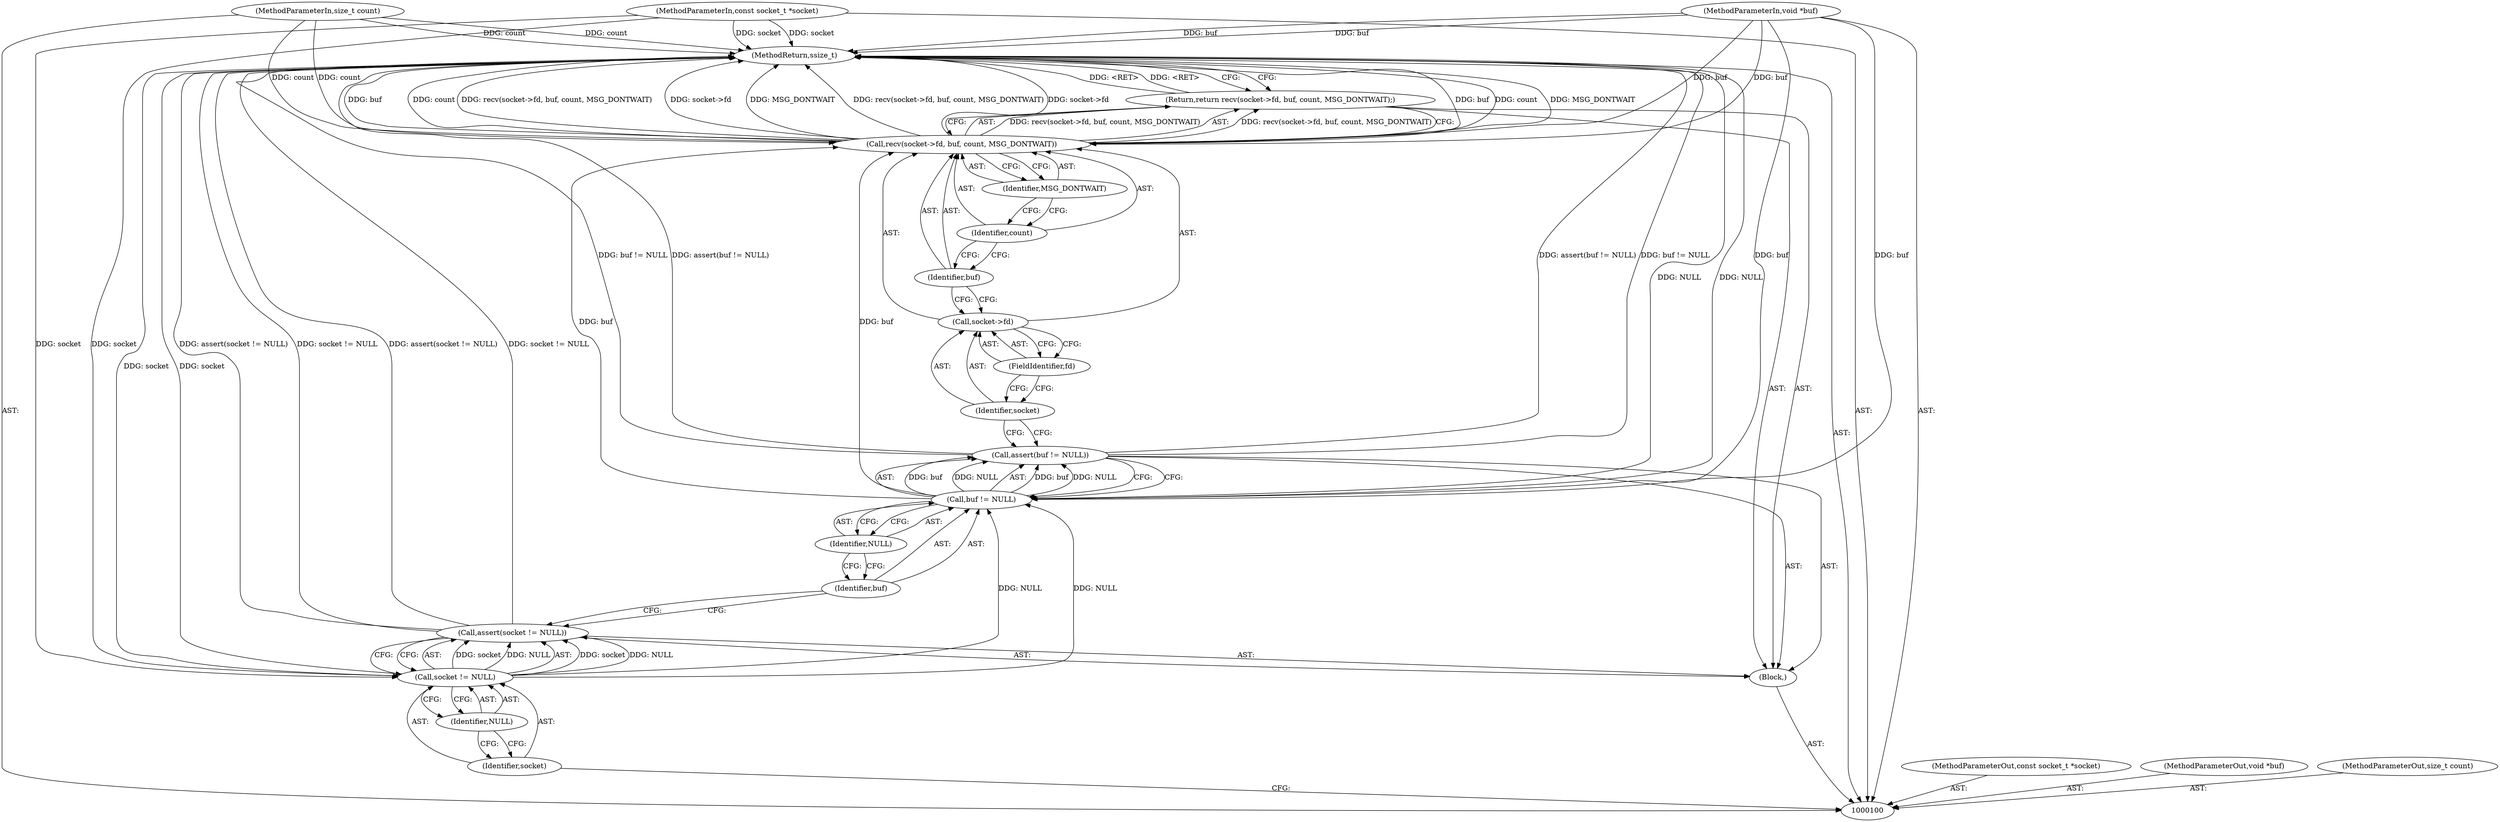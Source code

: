 digraph "1_Android_472271b153c5dc53c28beac55480a8d8434b2d5c_63" {
"1000121" [label="(MethodReturn,ssize_t)"];
"1000101" [label="(MethodParameterIn,const socket_t *socket)"];
"1000150" [label="(MethodParameterOut,const socket_t *socket)"];
"1000102" [label="(MethodParameterIn,void *buf)"];
"1000151" [label="(MethodParameterOut,void *buf)"];
"1000103" [label="(MethodParameterIn,size_t count)"];
"1000152" [label="(MethodParameterOut,size_t count)"];
"1000104" [label="(Block,)"];
"1000106" [label="(Call,socket != NULL)"];
"1000107" [label="(Identifier,socket)"];
"1000108" [label="(Identifier,NULL)"];
"1000105" [label="(Call,assert(socket != NULL))"];
"1000110" [label="(Call,buf != NULL)"];
"1000111" [label="(Identifier,buf)"];
"1000112" [label="(Identifier,NULL)"];
"1000109" [label="(Call,assert(buf != NULL))"];
"1000115" [label="(Call,socket->fd)"];
"1000116" [label="(Identifier,socket)"];
"1000113" [label="(Return,return recv(socket->fd, buf, count, MSG_DONTWAIT);)"];
"1000117" [label="(FieldIdentifier,fd)"];
"1000118" [label="(Identifier,buf)"];
"1000119" [label="(Identifier,count)"];
"1000120" [label="(Identifier,MSG_DONTWAIT)"];
"1000114" [label="(Call,recv(socket->fd, buf, count, MSG_DONTWAIT))"];
"1000121" -> "1000100"  [label="AST: "];
"1000121" -> "1000113"  [label="CFG: "];
"1000106" -> "1000121"  [label="DDG: socket"];
"1000105" -> "1000121"  [label="DDG: assert(socket != NULL)"];
"1000105" -> "1000121"  [label="DDG: socket != NULL"];
"1000114" -> "1000121"  [label="DDG: recv(socket->fd, buf, count, MSG_DONTWAIT)"];
"1000114" -> "1000121"  [label="DDG: socket->fd"];
"1000114" -> "1000121"  [label="DDG: buf"];
"1000114" -> "1000121"  [label="DDG: count"];
"1000114" -> "1000121"  [label="DDG: MSG_DONTWAIT"];
"1000103" -> "1000121"  [label="DDG: count"];
"1000102" -> "1000121"  [label="DDG: buf"];
"1000110" -> "1000121"  [label="DDG: NULL"];
"1000101" -> "1000121"  [label="DDG: socket"];
"1000109" -> "1000121"  [label="DDG: buf != NULL"];
"1000109" -> "1000121"  [label="DDG: assert(buf != NULL)"];
"1000113" -> "1000121"  [label="DDG: <RET>"];
"1000101" -> "1000100"  [label="AST: "];
"1000101" -> "1000121"  [label="DDG: socket"];
"1000101" -> "1000106"  [label="DDG: socket"];
"1000150" -> "1000100"  [label="AST: "];
"1000102" -> "1000100"  [label="AST: "];
"1000102" -> "1000121"  [label="DDG: buf"];
"1000102" -> "1000110"  [label="DDG: buf"];
"1000102" -> "1000114"  [label="DDG: buf"];
"1000151" -> "1000100"  [label="AST: "];
"1000103" -> "1000100"  [label="AST: "];
"1000103" -> "1000121"  [label="DDG: count"];
"1000103" -> "1000114"  [label="DDG: count"];
"1000152" -> "1000100"  [label="AST: "];
"1000104" -> "1000100"  [label="AST: "];
"1000105" -> "1000104"  [label="AST: "];
"1000109" -> "1000104"  [label="AST: "];
"1000113" -> "1000104"  [label="AST: "];
"1000106" -> "1000105"  [label="AST: "];
"1000106" -> "1000108"  [label="CFG: "];
"1000107" -> "1000106"  [label="AST: "];
"1000108" -> "1000106"  [label="AST: "];
"1000105" -> "1000106"  [label="CFG: "];
"1000106" -> "1000121"  [label="DDG: socket"];
"1000106" -> "1000105"  [label="DDG: socket"];
"1000106" -> "1000105"  [label="DDG: NULL"];
"1000101" -> "1000106"  [label="DDG: socket"];
"1000106" -> "1000110"  [label="DDG: NULL"];
"1000107" -> "1000106"  [label="AST: "];
"1000107" -> "1000100"  [label="CFG: "];
"1000108" -> "1000107"  [label="CFG: "];
"1000108" -> "1000106"  [label="AST: "];
"1000108" -> "1000107"  [label="CFG: "];
"1000106" -> "1000108"  [label="CFG: "];
"1000105" -> "1000104"  [label="AST: "];
"1000105" -> "1000106"  [label="CFG: "];
"1000106" -> "1000105"  [label="AST: "];
"1000111" -> "1000105"  [label="CFG: "];
"1000105" -> "1000121"  [label="DDG: assert(socket != NULL)"];
"1000105" -> "1000121"  [label="DDG: socket != NULL"];
"1000106" -> "1000105"  [label="DDG: socket"];
"1000106" -> "1000105"  [label="DDG: NULL"];
"1000110" -> "1000109"  [label="AST: "];
"1000110" -> "1000112"  [label="CFG: "];
"1000111" -> "1000110"  [label="AST: "];
"1000112" -> "1000110"  [label="AST: "];
"1000109" -> "1000110"  [label="CFG: "];
"1000110" -> "1000121"  [label="DDG: NULL"];
"1000110" -> "1000109"  [label="DDG: buf"];
"1000110" -> "1000109"  [label="DDG: NULL"];
"1000102" -> "1000110"  [label="DDG: buf"];
"1000106" -> "1000110"  [label="DDG: NULL"];
"1000110" -> "1000114"  [label="DDG: buf"];
"1000111" -> "1000110"  [label="AST: "];
"1000111" -> "1000105"  [label="CFG: "];
"1000112" -> "1000111"  [label="CFG: "];
"1000112" -> "1000110"  [label="AST: "];
"1000112" -> "1000111"  [label="CFG: "];
"1000110" -> "1000112"  [label="CFG: "];
"1000109" -> "1000104"  [label="AST: "];
"1000109" -> "1000110"  [label="CFG: "];
"1000110" -> "1000109"  [label="AST: "];
"1000116" -> "1000109"  [label="CFG: "];
"1000109" -> "1000121"  [label="DDG: buf != NULL"];
"1000109" -> "1000121"  [label="DDG: assert(buf != NULL)"];
"1000110" -> "1000109"  [label="DDG: buf"];
"1000110" -> "1000109"  [label="DDG: NULL"];
"1000115" -> "1000114"  [label="AST: "];
"1000115" -> "1000117"  [label="CFG: "];
"1000116" -> "1000115"  [label="AST: "];
"1000117" -> "1000115"  [label="AST: "];
"1000118" -> "1000115"  [label="CFG: "];
"1000116" -> "1000115"  [label="AST: "];
"1000116" -> "1000109"  [label="CFG: "];
"1000117" -> "1000116"  [label="CFG: "];
"1000113" -> "1000104"  [label="AST: "];
"1000113" -> "1000114"  [label="CFG: "];
"1000114" -> "1000113"  [label="AST: "];
"1000121" -> "1000113"  [label="CFG: "];
"1000113" -> "1000121"  [label="DDG: <RET>"];
"1000114" -> "1000113"  [label="DDG: recv(socket->fd, buf, count, MSG_DONTWAIT)"];
"1000117" -> "1000115"  [label="AST: "];
"1000117" -> "1000116"  [label="CFG: "];
"1000115" -> "1000117"  [label="CFG: "];
"1000118" -> "1000114"  [label="AST: "];
"1000118" -> "1000115"  [label="CFG: "];
"1000119" -> "1000118"  [label="CFG: "];
"1000119" -> "1000114"  [label="AST: "];
"1000119" -> "1000118"  [label="CFG: "];
"1000120" -> "1000119"  [label="CFG: "];
"1000120" -> "1000114"  [label="AST: "];
"1000120" -> "1000119"  [label="CFG: "];
"1000114" -> "1000120"  [label="CFG: "];
"1000114" -> "1000113"  [label="AST: "];
"1000114" -> "1000120"  [label="CFG: "];
"1000115" -> "1000114"  [label="AST: "];
"1000118" -> "1000114"  [label="AST: "];
"1000119" -> "1000114"  [label="AST: "];
"1000120" -> "1000114"  [label="AST: "];
"1000113" -> "1000114"  [label="CFG: "];
"1000114" -> "1000121"  [label="DDG: recv(socket->fd, buf, count, MSG_DONTWAIT)"];
"1000114" -> "1000121"  [label="DDG: socket->fd"];
"1000114" -> "1000121"  [label="DDG: buf"];
"1000114" -> "1000121"  [label="DDG: count"];
"1000114" -> "1000121"  [label="DDG: MSG_DONTWAIT"];
"1000114" -> "1000113"  [label="DDG: recv(socket->fd, buf, count, MSG_DONTWAIT)"];
"1000110" -> "1000114"  [label="DDG: buf"];
"1000102" -> "1000114"  [label="DDG: buf"];
"1000103" -> "1000114"  [label="DDG: count"];
}
